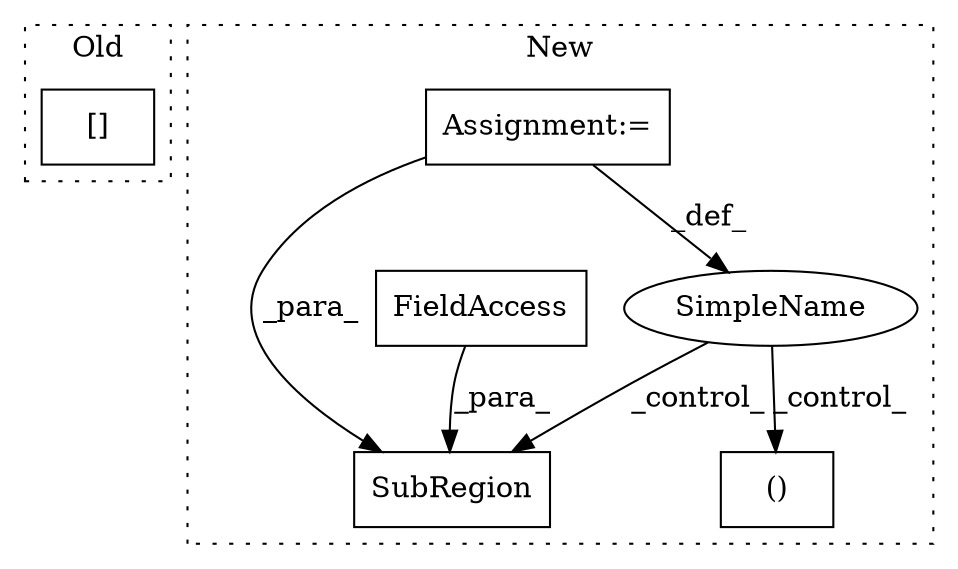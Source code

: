 digraph G {
subgraph cluster0 {
1 [label="[]" a="2" s="2813,2826" l="8,1" shape="box"];
label = "Old";
style="dotted";
}
subgraph cluster1 {
2 [label="SubRegion" a="32" s="4857,4892" l="10,1" shape="box"];
3 [label="FieldAccess" a="22" s="4867" l="21" shape="box"];
4 [label="SimpleName" a="42" s="4485" l="7" shape="ellipse"];
5 [label="()" a="106" s="4955" l="35" shape="box"];
6 [label="Assignment:=" a="7" s="4404,4511" l="77,2" shape="box"];
label = "New";
style="dotted";
}
3 -> 2 [label="_para_"];
4 -> 5 [label="_control_"];
4 -> 2 [label="_control_"];
6 -> 4 [label="_def_"];
6 -> 2 [label="_para_"];
}
